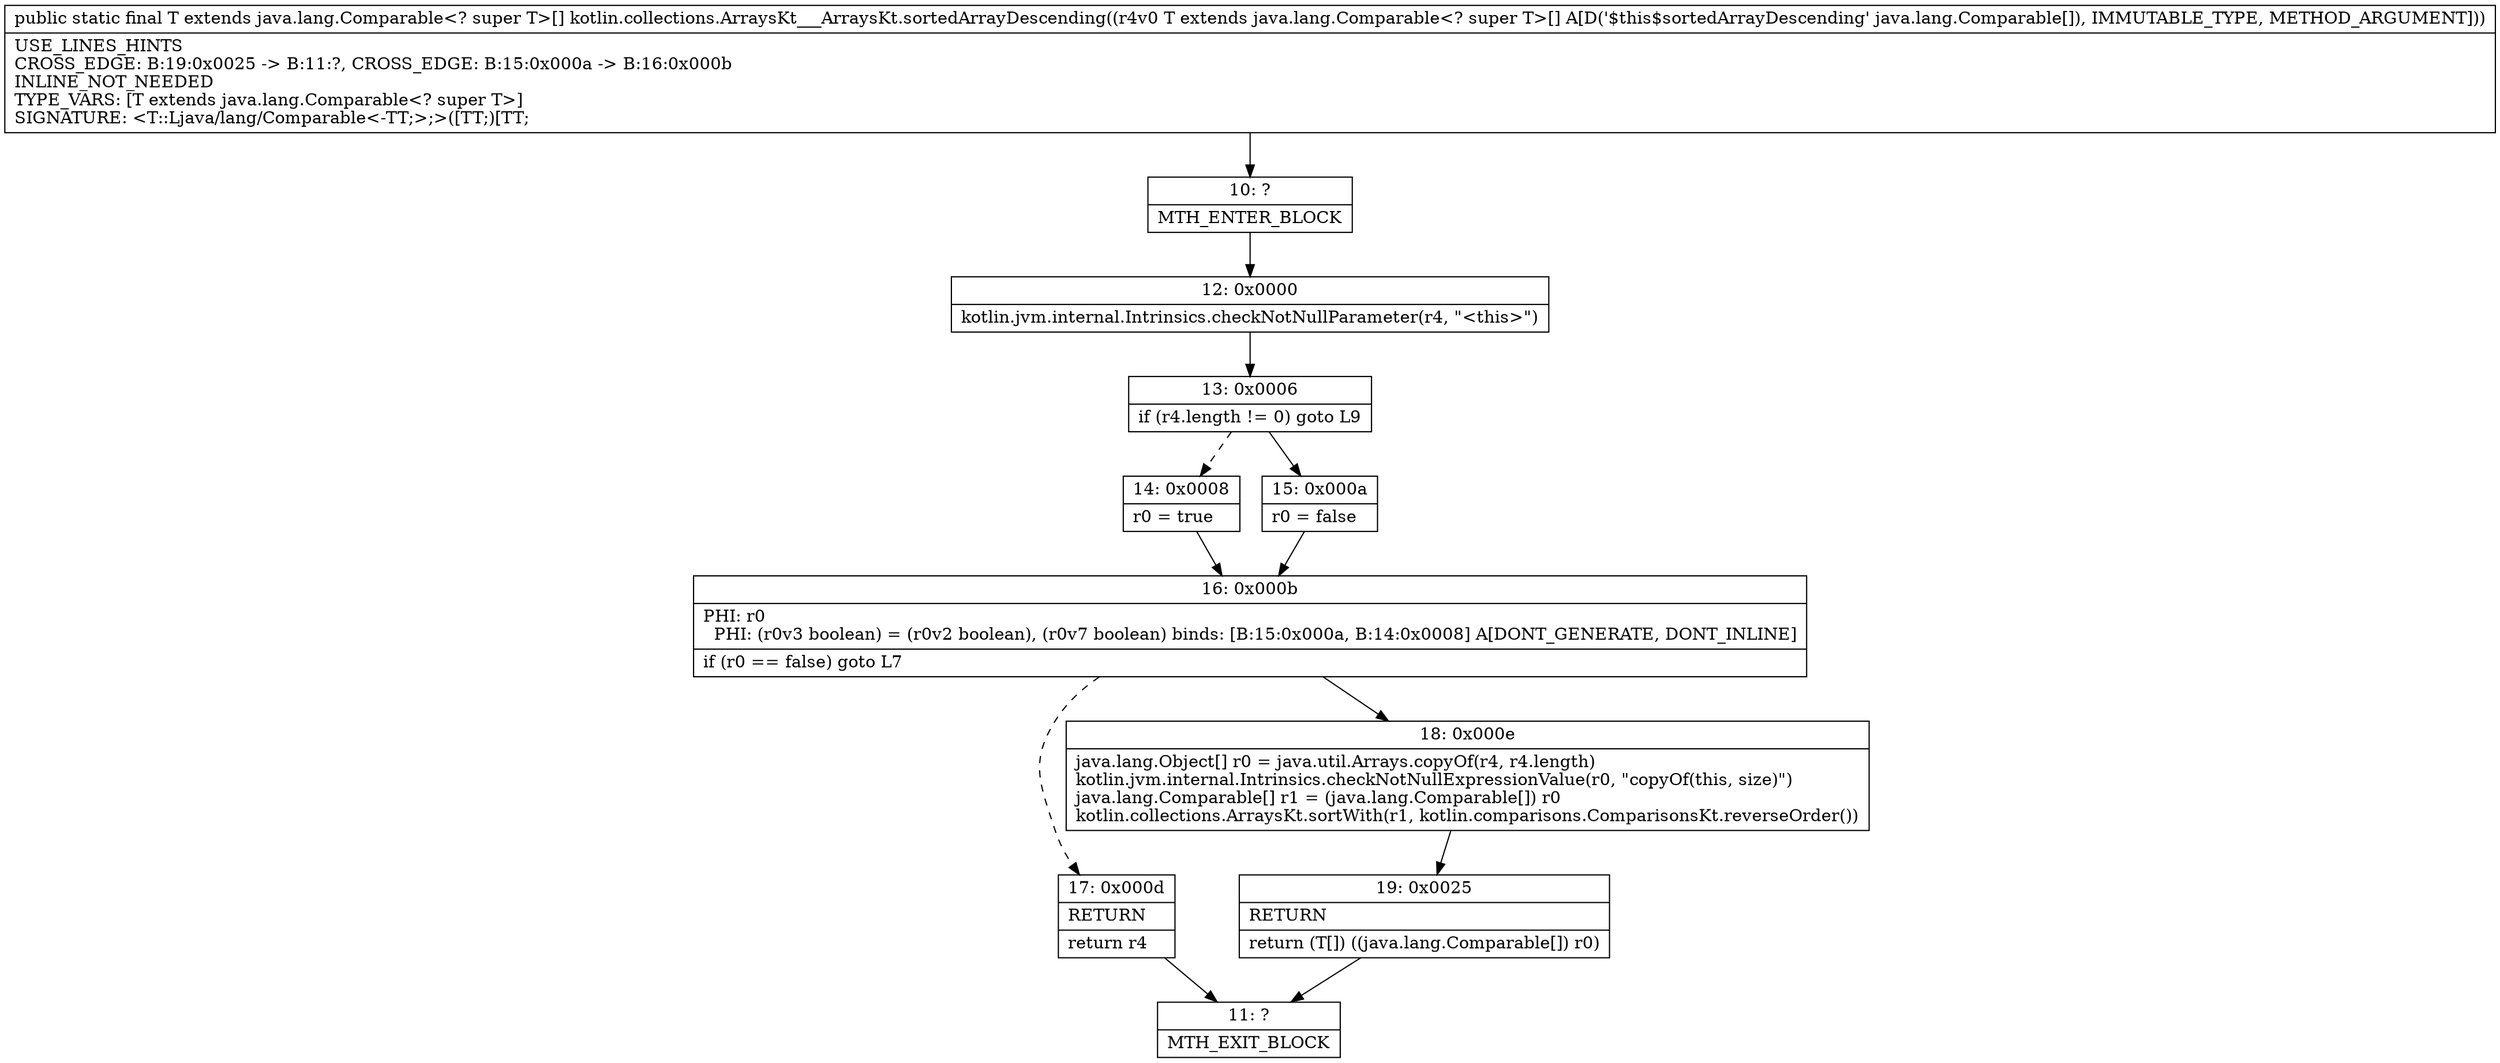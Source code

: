 digraph "CFG forkotlin.collections.ArraysKt___ArraysKt.sortedArrayDescending([Ljava\/lang\/Comparable;)[Ljava\/lang\/Comparable;" {
Node_10 [shape=record,label="{10\:\ ?|MTH_ENTER_BLOCK\l}"];
Node_12 [shape=record,label="{12\:\ 0x0000|kotlin.jvm.internal.Intrinsics.checkNotNullParameter(r4, \"\<this\>\")\l}"];
Node_13 [shape=record,label="{13\:\ 0x0006|if (r4.length != 0) goto L9\l}"];
Node_14 [shape=record,label="{14\:\ 0x0008|r0 = true\l}"];
Node_16 [shape=record,label="{16\:\ 0x000b|PHI: r0 \l  PHI: (r0v3 boolean) = (r0v2 boolean), (r0v7 boolean) binds: [B:15:0x000a, B:14:0x0008] A[DONT_GENERATE, DONT_INLINE]\l|if (r0 == false) goto L7\l}"];
Node_17 [shape=record,label="{17\:\ 0x000d|RETURN\l|return r4\l}"];
Node_11 [shape=record,label="{11\:\ ?|MTH_EXIT_BLOCK\l}"];
Node_18 [shape=record,label="{18\:\ 0x000e|java.lang.Object[] r0 = java.util.Arrays.copyOf(r4, r4.length)\lkotlin.jvm.internal.Intrinsics.checkNotNullExpressionValue(r0, \"copyOf(this, size)\")\ljava.lang.Comparable[] r1 = (java.lang.Comparable[]) r0\lkotlin.collections.ArraysKt.sortWith(r1, kotlin.comparisons.ComparisonsKt.reverseOrder())\l}"];
Node_19 [shape=record,label="{19\:\ 0x0025|RETURN\l|return (T[]) ((java.lang.Comparable[]) r0)\l}"];
Node_15 [shape=record,label="{15\:\ 0x000a|r0 = false\l}"];
MethodNode[shape=record,label="{public static final T extends java.lang.Comparable\<? super T\>[] kotlin.collections.ArraysKt___ArraysKt.sortedArrayDescending((r4v0 T extends java.lang.Comparable\<? super T\>[] A[D('$this$sortedArrayDescending' java.lang.Comparable[]), IMMUTABLE_TYPE, METHOD_ARGUMENT]))  | USE_LINES_HINTS\lCROSS_EDGE: B:19:0x0025 \-\> B:11:?, CROSS_EDGE: B:15:0x000a \-\> B:16:0x000b\lINLINE_NOT_NEEDED\lTYPE_VARS: [T extends java.lang.Comparable\<? super T\>]\lSIGNATURE: \<T::Ljava\/lang\/Comparable\<\-TT;\>;\>([TT;)[TT;\l}"];
MethodNode -> Node_10;Node_10 -> Node_12;
Node_12 -> Node_13;
Node_13 -> Node_14[style=dashed];
Node_13 -> Node_15;
Node_14 -> Node_16;
Node_16 -> Node_17[style=dashed];
Node_16 -> Node_18;
Node_17 -> Node_11;
Node_18 -> Node_19;
Node_19 -> Node_11;
Node_15 -> Node_16;
}

